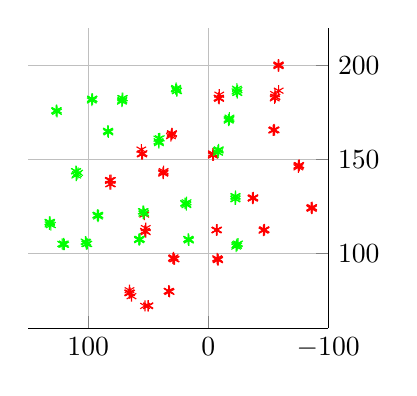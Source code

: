 % This file was created by matlab2tikz v0.4.0.
% Copyright (c) 2008--2013, Nico Schlömer <nico.schloemer@gmail.com>
% All rights reserved.
% 
% The latest updates can be retrieved from
%   http://www.mathworks.com/matlabcentral/fileexchange/22022-matlab2tikz
% where you can also make suggestions and rate matlab2tikz.
% 
% 
% 
\begin{tikzpicture}

\begin{axis}[%
width=1.5in,
height=1.5in,
view={-90}{90},
scale only axis,
xmin=60,
xmax=220,
xmajorgrids,
ymin=-100,
ymax=150,
ymajorgrids,
zmin=0,
zmax=20,
zmajorgrids,
axis x line*=bottom,
axis y line*=left,
axis z line*=left
]
\addplot3 [
color=red,
only marks,
mark=asterisk,
mark options={solid}]
table[row sep=crcr] {
71.811 50.117 9.728\\
72.094 49.864 9.88\\
72.029 50.061 9.857\\
71.9 52.654 9.357\\
77.091 63.96 7.222e-16\\
78.687 65.611 8.45\\
78.883 65.747 8.493\\
80.26 65.627 8.157\\
79.002 65.712 8.585\\
78.853 65.061 8.561\\
111.303 52.045 9.954\\
113.398 52.066 9.215\\
111.729 52.677 9.727\\
120.626 53.279 3.891e-16\\
111.864 52.7 10.031\\
143.052 37.445 11.69\\
142.456 37.47 11.433\\
142.796 37.402 11.313\\
143.808 37.177 11.414\\
143.062 37.319 11.59\\
152.163 -3.95 13.926\\
152.19 -3.961 14.047\\
153.169 -3.867 13.574\\
153.12 -4.108 13.492\\
152.469 -4.472 13.9\\
166.007 -54.855 15.862\\
165.541 -54.154 16.228\\
165.619 -54.485 16.229\\
165.7 -55.353 16.168\\
165.717 -54.507 16.382\\
186.693 -58.703 15.75\\
183.478 -55.981 17.616\\
183.301 -55.865 17.202\\
184.878 -55.669 17.05\\
182.592 -55.386 17.546\\
200.378 -58.711 17.176\\
199.837 -58.549 17.779\\
199.86 -58.599 17.739\\
200.608 -58.57 17.232\\
200.471 -58.463 17.39\\
182.852 -8.979 14.172\\
182.366 -9.1 14.492\\
182.647 -8.911 14.21\\
182.858 -8.601 14.138\\
184.544 -9.205 14.084\\
162.443 31.098 11.371\\
163.882 30.239 11.756\\
163.844 30.241 11.689\\
163.178 30.646 11.424\\
163.793 30.113 11.747\\
153.011 55.187 11.021\\
152.958 55.513 10.575\\
152.743 55.064 10.637\\
155.277 55.759 10.312\\
153.33 54.782 10.626\\
79.853 32.9 10.696\\
79.38 32.217 10.633\\
79.847 32.802 10.848\\
79.718 32.571 10.769\\
79.8 32.949 10.681\\
138.902 81.047 8.507\\
136.913 81.082 8.9\\
139.016 81.989 8.07\\
138.636 81.919 8.155\\
136.847 81.821 8.698\\
96.336 -8.186 13.41\\
97.281 -7.46 13.201\\
96.604 -8.262 13.527\\
96.891 -7.947 13.556\\
96.654 -7.581 13.577\\
112.726 -46.75 16.11\\
112.06 -46.062 16.302\\
112.438 -46.914 16.178\\
112.486 -46.239 16.079\\
112.371 -46.594 16.219\\
123.902 -86.448 17.64\\
123.742 -86.166 17.797\\
124.277 -85.727 17.522\\
124.261 -86.21 17.635\\
124.572 -86.609 17.542\\
129.625 -37.436 15.284\\
129.724 -37.617 15.184\\
129.152 -37.134 15.397\\
129.36 -37.422 15.249\\
129.479 -36.864 15.115\\
146.935 -75.604 17.357\\
146.359 -75.44 17.506\\
146.722 -75.086 17.254\\
145.798 -75.099 17.574\\
146.958 -75.846 17.214\\
112.519 -7.341 14.096\\
112.278 -6.991 13.95\\
112.385 -7.043 13.926\\
112.356 -6.828 13.833\\
112.443 -6.996 13.998\\
96.829 27.999 11.806\\
97.215 29.348 11.522\\
96.805 28.482 11.423\\
97.43 29.204 11.53\\
97.751 28.877 11.54\\
};
\addplot3 [
color=green,
only marks,
mark=asterisk,
mark options={solid}]
table[row sep=crcr] {
104.565 120.009 12.809\\
104.662 120.872 12.679\\
105.188 120.434 12.502\\
104.962 121.749 12.756\\
104.683 120.82 12.759\\
116.644 132.399 12.096\\
116.096 131.945 12.347\\
115.37 132.231 12.308\\
116.667 131.818 12.302\\
115.008 131.078 12.525\\
143.763 110.325 10.586\\
142.897 108.375 12.239\\
143.686 109.959 11.546\\
142.254 109.391 11.542\\
141.456 109.952 11.573\\
165.08 83.435 11.679\\
164.461 83.182 12.135\\
164.988 83.235 12.124\\
164.935 83.596 11.715\\
165.319 83.582 11.6\\
161.288 40.373 11.96\\
161.084 41.539 12.188\\
159.236 41.213 12.52\\
158.715 41.089 12.499\\
159.739 41.383 12.348\\
154.875 -8.007 12.317\\
154.855 -8.722 12.227\\
155.374 -8.718 12.208\\
153.677 -8.282 12.499\\
153.738 -8.065 12.397\\
172.306 -17.669 12.249\\
171.285 -17.479 12.175\\
171.36 -16.895 12.17\\
171.655 -17.67 11.999\\
170.735 -17.058 12.41\\
185.511 -24.242 12.619\\
186.97 -24.422 12.207\\
187.717 -23.854 11.768\\
186.283 -23.543 12.075\\
185.575 -24.213 12.578\\
186.568 25.899 11.632\\
186.457 26.319 11.852\\
188.121 26.718 11.174\\
187.31 26.393 11.65\\
187.517 27.043 11.218\\
181.312 71.679 11.006\\
180.87 71.95 11.062\\
181.772 71.582 11.298\\
182.701 71.132 10.944\\
182.671 71.723 11.003\\
182.442 96.733 11.114\\
182.073 96.699 11.578\\
182.149 96.851 11.199\\
181.453 97.018 11.138\\
182.202 96.428 11.096\\
106.203 102.227 12.908\\
104.946 101.506 13.261\\
104.96 100.785 13.112\\
105.852 101.704 13.022\\
104.91 101.407 13.252\\
175.925 126.731 11.322\\
176.242 126.409 11.141\\
176.186 126.355 11.042\\
176.128 126.378 11.144\\
175.409 126.039 11.383\\
107.262 57.585 13.45\\
107.465 57.834 13.284\\
106.987 57.506 13.324\\
107.643 57.341 13.32\\
107.497 56.843 13.186\\
106.933 16.347 13.558\\
107.507 16.377 13.449\\
107.537 16.539 13.802\\
107.597 16.699 13.846\\
106.863 16.078 13.61\\
105.132 -24.851 13.877\\
103.531 -23.282 14.004\\
104.033 -24.128 13.936\\
104.3 -23.398 13.797\\
104.821 -23.984 13.827\\
126.533 19.206 12.923\\
125.668 18.173 13.249\\
126.321 18.369 13.177\\
127.173 18.05 13.134\\
126.683 19.205 12.979\\
130.427 -22.801 13.171\\
130.45 -22.59 12.923\\
128.803 -22.549 13.224\\
129.725 -22.739 13.049\\
128.879 -22.747 13.187\\
122.388 53.955 12.991\\
121.396 53.503 13.252\\
122.369 54.509 13.155\\
122.253 53.875 12.808\\
121.107 54.104 13.261\\
120.155 91.481 12.467\\
119.595 91.879 12.933\\
120.208 92.37 12.809\\
120.317 92.352 12.794\\
120.51 91.933 12.585\\
};
\end{axis}
\end{tikzpicture}%